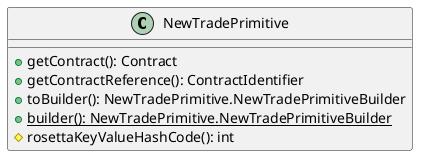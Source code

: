 @startuml

    class NewTradePrimitive [[NewTradePrimitive.html]] {
        +getContract(): Contract
        +getContractReference(): ContractIdentifier
        +toBuilder(): NewTradePrimitive.NewTradePrimitiveBuilder
        {static} +builder(): NewTradePrimitive.NewTradePrimitiveBuilder
        #rosettaKeyValueHashCode(): int
    }

@enduml
